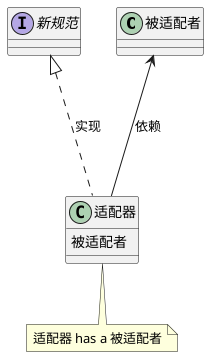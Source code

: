 @startuml

class 被适配者
interface 新规范
class 适配器{
    被适配者
}
note bottom: 适配器 has a 被适配者

适配器 -u--> 被适配者 : 依赖
适配器 -u..|> 新规范 : 实现

@enduml